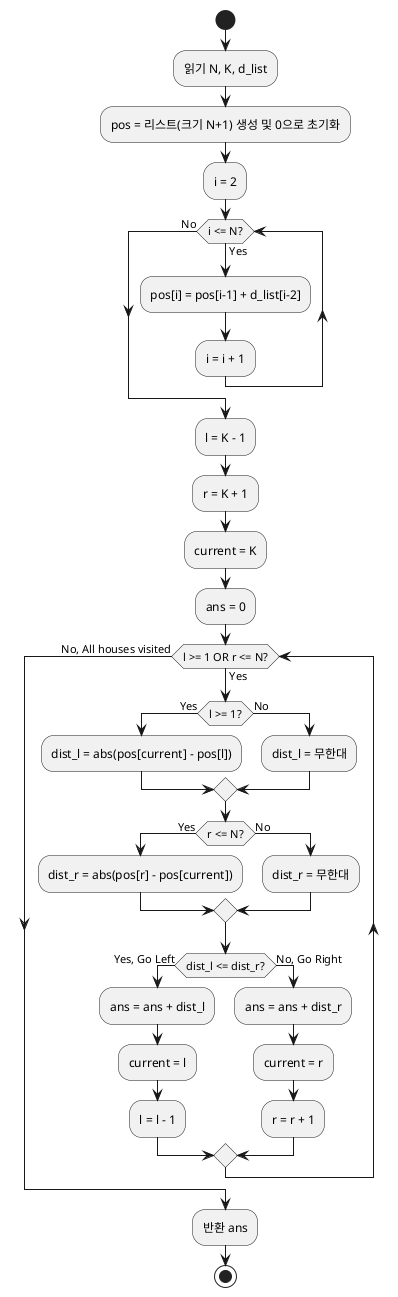 @startuml TD

skinparam defaultFontName "Apple SD Gothic Neo"

start

:읽기 N, K, d_list;

:pos = 리스트(크기 N+1) 생성 및 0으로 초기화;

:i = 2;
while (i <= N?) is (Yes)
    :pos[i] = pos[i-1] + d_list[i-2];
    :i = i + 1;
endwhile (No)

:l = K - 1;
:r = K + 1;
:current = K;
:ans = 0;

while (l >= 1 OR r <= N?) is (Yes)
    if (l >= 1?) then (Yes)
        :dist_l = abs(pos[current] - pos[l]);
    else (No)
        :dist_l = 무한대;
    endif

    if (r <= N?) then (Yes)
        :dist_r = abs(pos[r] - pos[current]);
    else (No)
        :dist_r = 무한대;
    endif

    if (dist_l <= dist_r?) then (Yes, Go Left)
        :ans = ans + dist_l;
        :current = l;
        :l = l - 1;
    else (No, Go Right)
        :ans = ans + dist_r;
        :current = r;
        :r = r + 1;
    endif
endwhile (No, All houses visited)

:반환 ans;

stop

@enduml
